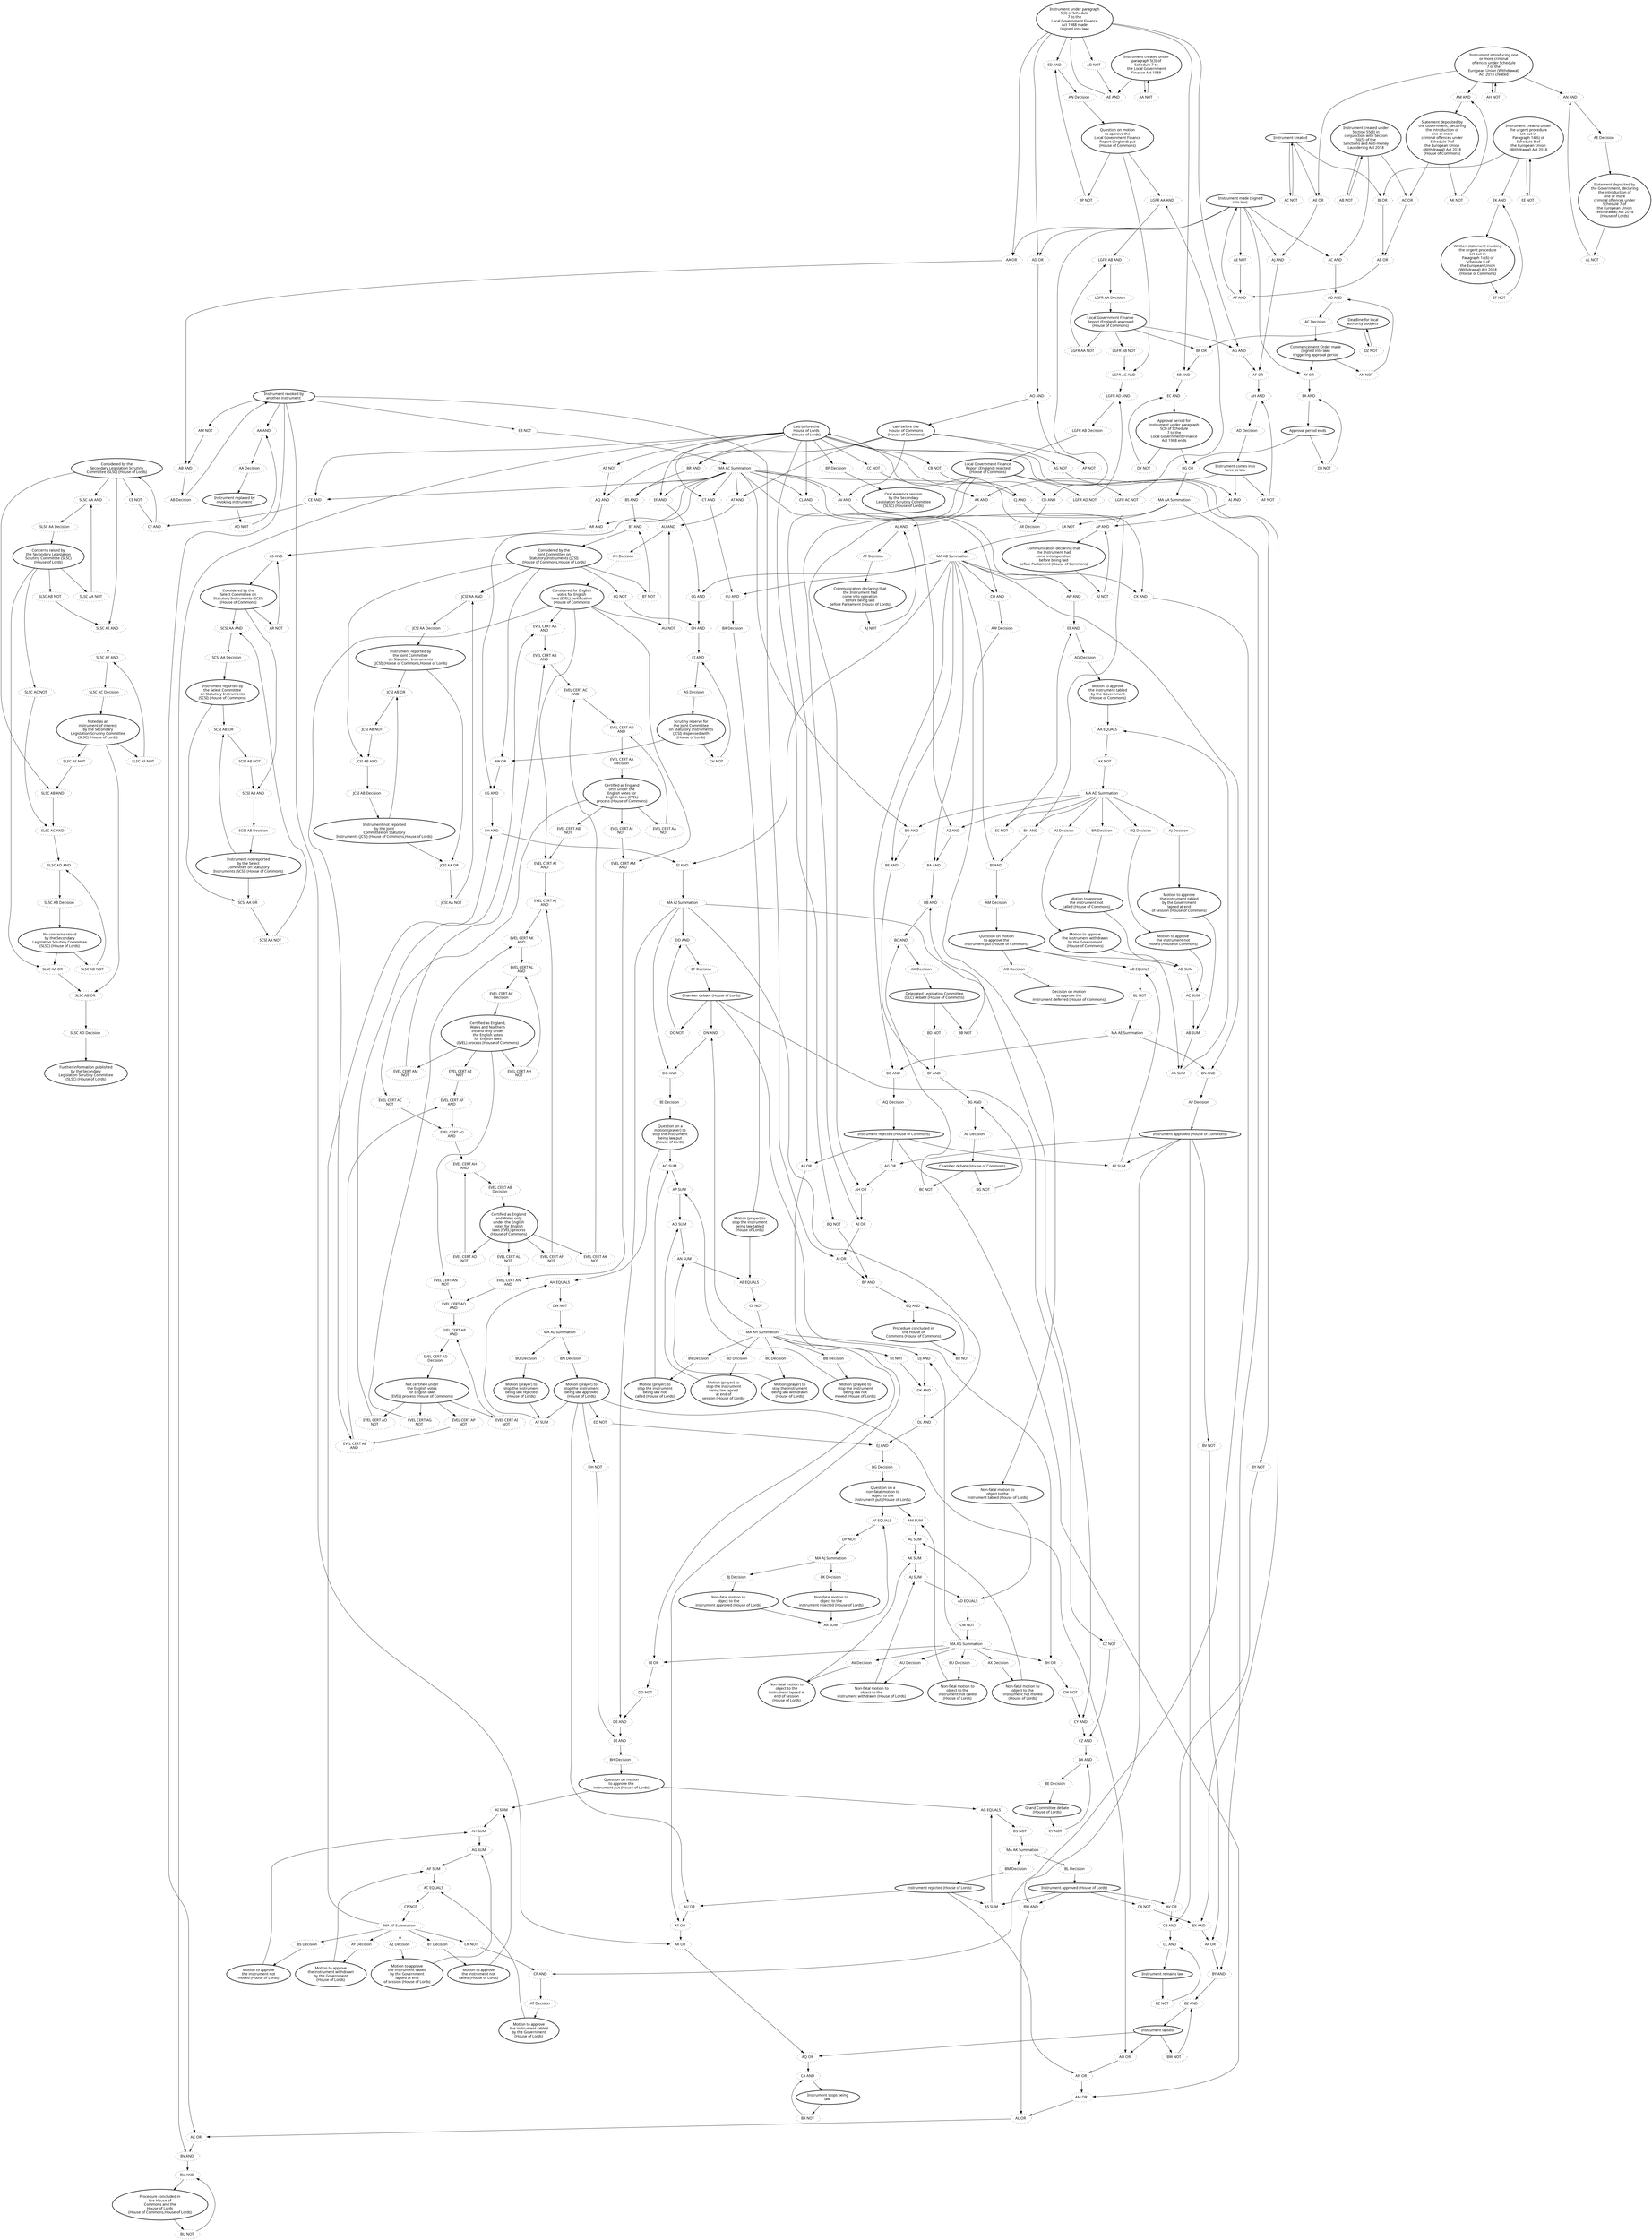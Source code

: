 digraph{graph[fontname="calibri"];node[fontname="calibri"];edge[fontname="calibri"];edge [style=solid, color=black];"19"->"592"[label=""];edge[style=solid, color=black];edge [style=solid, color=black];"592"->"606"[label=""];edge[style=solid, color=black];edge [style=solid, color=black];"606"->"84"[label=""];edge[style=solid, color=black];edge [style=solid, color=black];"84"->"600"[label=""];edge[style=solid, color=black];edge [style=solid, color=black];"84"->"601"[label=""];edge[style=solid, color=black];edge [style=solid, color=black];"601"->"596"[label=""];edge[style=solid, color=black];edge [style=solid, color=black];"19"->"593"[label=""];edge[style=solid, color=black];edge [style=solid, color=black];"593"->"594"[label=""];edge[style=solid, color=black];edge [style=solid, color=black];"594"->"595"[label=""];edge[style=solid, color=black];edge [style=solid, color=black];"595"->"607"[label=""];edge[style=solid, color=black];edge [style=solid, color=black];"607"->"72"[label=""];edge[style=solid, color=black];edge [style=solid, color=black];"72"->"603"[label=""];edge[style=solid, color=black];edge [style=solid, color=black];"603"->"595"[label=""];edge[style=solid, color=black];edge [style=solid, color=black];"84"->"602"[label=""];edge[style=solid, color=black];edge [style=solid, color=black];"602"->"594"[label=""];edge[style=solid, color=black];edge [style=solid, color=black];"143"->"604"[label=""];edge[style=solid, color=black];edge [style=solid, color=black];"604"->"593"[label=""];edge[style=solid, color=black];edge [style=solid, color=black];"19"->"596"[label=""];edge[style=solid, color=black];edge [style=solid, color=black];"596"->"597"[label=""];edge[style=solid, color=black];edge [style=solid, color=black];"597"->"608"[label=""];edge[style=solid, color=black];edge [style=solid, color=black];"608"->"143"[label=""];edge[style=solid, color=black];edge [style=solid, color=black];"143"->"605"[label=""];edge[style=solid, color=black];edge [style=solid, color=black];"605"->"597"[label=""];edge[style=solid, color=black];edge [style=solid, color=black];"84"->"598"[label=""];edge[style=solid, color=black];edge [style=solid, color=black];"72"->"598"[label=""];edge[style=solid, color=black];edge [style=solid, color=black];"598"->"599"[label=""];edge[style=solid, color=black];edge [style=solid, color=black];"143"->"599"[label=""];edge[style=solid, color=black];edge [style=solid, color=black];"599"->"609"[label=""];edge[style=solid, color=black];edge [style=solid, color=black];"609"->"224"[label=""];edge[style=solid, color=black];edge [style=solid, color=black];"10"->"610"[label=""];edge[style=solid, color=black];edge [style=solid, color=black];"610"->"616"[label=""];edge[style=solid, color=black];edge [style=solid, color=black];"616"->"69"[label=""];edge[style=solid, color=black];edge [style=solid, color=black];"69"->"613"[label=""];edge[style=solid, color=black];edge [style=solid, color=black];"69"->"612"[label=""];edge[style=solid, color=black];edge [style=solid, color=black];"70"->"612"[label=""];edge[style=solid, color=black];edge [style=solid, color=black];"612"->"614"[label=""];edge[style=solid, color=black];edge [style=solid, color=black];"614"->"610"[label=""];edge[style=solid, color=black];edge [style=solid, color=black];"10"->"611"[label=""];edge[style=solid, color=black];edge [style=solid, color=black];"611"->"617"[label=""];edge[style=solid, color=black];edge [style=solid, color=black];"617"->"70"[label=""];edge[style=solid, color=black];edge [style=solid, color=black];"70"->"613"[label=""];edge[style=solid, color=black];edge [style=solid, color=black];"613"->"615"[label=""];edge[style=solid, color=black];edge [style=solid, color=black];"615"->"611"[label=""];edge[style=solid, color=black];edge [style=solid, color=black];"8"->"618"[label=""];edge[style=solid, color=black];edge [style=solid, color=black];"618"->"624"[label=""];edge[style=solid, color=black];edge [style=solid, color=black];"624"->"92"[label=""];edge[style=solid, color=black];edge [style=solid, color=black];"92"->"621"[label=""];edge[style=solid, color=black];edge [style=solid, color=black];"92"->"620"[label=""];edge[style=solid, color=black];edge [style=solid, color=black];"79"->"620"[label=""];edge[style=solid, color=black];edge [style=solid, color=black];"620"->"622"[label=""];edge[style=solid, color=black];edge [style=solid, color=black];"622"->"618"[label=""];edge[style=solid, color=black];edge [style=solid, color=black];"8"->"619"[label=""];edge[style=solid, color=black];edge [style=solid, color=black];"619"->"625"[label=""];edge[style=solid, color=black];edge [style=solid, color=black];"625"->"79"[label=""];edge[style=solid, color=black];edge [style=solid, color=black];"79"->"621"[label=""];edge[style=solid, color=black];edge [style=solid, color=black];"621"->"623"[label=""];edge[style=solid, color=black];edge [style=solid, color=black];"623"->"619"[label=""];edge[style=solid, color=black];edge [style=solid, color=black];"34"->"626"[label=""];edge[style=solid, color=black];edge [style=solid, color=black];"626"->"627"[label=""];edge[style=solid, color=black];edge [style=solid, color=black];"627"->"628"[label=""];edge[style=solid, color=black];edge [style=solid, color=black];"628"->"629"[label=""];edge[style=solid, color=black];edge [style=solid, color=black];"629"->"657"[label=""];edge[style=solid, color=black];edge [style=solid, color=black];"657"->"68"[label=""];edge[style=solid, color=black];edge [style=solid, color=black];"68"->"642"[label=""];edge[style=solid, color=black];edge [style=solid, color=black];"642"->"629"[label=""];edge[style=solid, color=black];edge [style=solid, color=black];"68"->"643"[label=""];edge[style=solid, color=black];edge [style=solid, color=black];"643"->"634"[label=""];edge[style=solid, color=black];edge [style=solid, color=black];"68"->"644"[label=""];edge[style=solid, color=black];edge [style=solid, color=black];"644"->"632"[label=""];edge[style=solid, color=black];edge [style=solid, color=black];"34"->"630"[label=""];edge[style=solid, color=black];edge [style=solid, color=black];"630"->"631"[label=""];edge[style=solid, color=black];edge [style=solid, color=black];"631"->"632"[label=""];edge[style=solid, color=black];edge [style=solid, color=black];"632"->"633"[label=""];edge[style=solid, color=black];edge [style=solid, color=black];"633"->"658"[label=""];edge[style=solid, color=black];edge [style=solid, color=black];"658"->"74"[label=""];edge[style=solid, color=black];edge [style=solid, color=black];"74"->"645"[label=""];edge[style=solid, color=black];edge [style=solid, color=black];"645"->"633"[label=""];edge[style=solid, color=black];edge [style=solid, color=black];"74"->"647"[label=""];edge[style=solid, color=black];edge [style=solid, color=black];"647"->"635"[label=""];edge[style=solid, color=black];edge [style=solid, color=black];"34"->"634"[label=""];edge[style=solid, color=black];edge [style=solid, color=black];"634"->"635"[label=""];edge[style=solid, color=black];edge [style=solid, color=black];"635"->"636"[label=""];edge[style=solid, color=black];edge [style=solid, color=black];"636"->"637"[label=""];edge[style=solid, color=black];edge [style=solid, color=black];"637"->"659"[label=""];edge[style=solid, color=black];edge [style=solid, color=black];"659"->"75"[label=""];edge[style=solid, color=black];edge [style=solid, color=black];"75"->"646"[label=""];edge[style=solid, color=black];edge [style=solid, color=black];"646"->"631"[label=""];edge[style=solid, color=black];edge [style=solid, color=black];"75"->"649"[label=""];edge[style=solid, color=black];edge [style=solid, color=black];"649"->"637"[label=""];edge[style=solid, color=black];edge [style=solid, color=black];"34"->"638"[label=""];edge[style=solid, color=black];edge [style=solid, color=black];"638"->"639"[label=""];edge[style=solid, color=black];edge [style=solid, color=black];"639"->"640"[label=""];edge[style=solid, color=black];edge [style=solid, color=black];"640"->"641"[label=""];edge[style=solid, color=black];edge [style=solid, color=black];"641"->"660"[label=""];edge[style=solid, color=black];edge [style=solid, color=black];"660"->"94"[label=""];edge[style=solid, color=black];edge [style=solid, color=black];"94"->"648"[label=""];edge[style=solid, color=black];edge [style=solid, color=black];"648"->"636"[label=""];edge[style=solid, color=black];edge [style=solid, color=black];"94"->"650"[label=""];edge[style=solid, color=black];edge [style=solid, color=black];"68"->"651"[label=""];edge[style=solid, color=black];edge [style=solid, color=black];"651"->"638"[label=""];edge[style=solid, color=black];edge [style=solid, color=black];"74"->"652"[label=""];edge[style=solid, color=black];edge [style=solid, color=black];"652"->"628"[label=""];edge[style=solid, color=black];edge [style=solid, color=black];"74"->"653"[label=""];edge[style=solid, color=black];edge [style=solid, color=black];"653"->"639"[label=""];edge[style=solid, color=black];edge [style=solid, color=black];"75"->"654"[label=""];edge[style=solid, color=black];edge [style=solid, color=black];"654"->"627"[label=""];edge[style=solid, color=black];edge [style=solid, color=black];"75"->"655"[label=""];edge[style=solid, color=black];edge [style=solid, color=black];"655"->"640"[label=""];edge[style=solid, color=black];edge [style=solid, color=black];"94"->"656"[label=""];edge[style=solid, color=black];edge [style=solid, color=black];"656"->"626"[label=""];edge[style=solid, color=black];edge [style=solid, color=black];"94"->"661"[label=""];edge[style=solid, color=black];edge [style=solid, color=black];"661"->"630"[label=""];edge[style=solid, color=black];edge [style=solid, color=black];"650"->"641"[label=""];edge[style=solid, color=black];edge [style=solid, color=black];"251"->"662"[label=""];edge[style=solid, color=black];edge [style=solid, color=black];"662"->"663"[label=""];edge[style=solid, color=black];edge [style=solid, color=black];"663"->"670"[label=""];edge[style=solid, color=black];edge [style=solid, color=black];"670"->"244"[label=""];edge[style=solid, color=black];edge [style=solid, color=black];"244"->"666"[label=""];edge[style=solid, color=black];edge [style=solid, color=black];"666"->"663"[label=""];edge[style=solid, color=black];edge [style=solid, color=black];"244"->"667"[label=""];edge[style=solid, color=black];edge [style=solid, color=black];"667"->"664"[label=""];edge[style=solid, color=black];edge [style=solid, color=black];"251"->"664"[label=""];edge[style=solid, color=black];edge [style=solid, color=black];"664"->"665"[label=""];edge[style=solid, color=black];edge [style=solid, color=black];"665"->"671"[label=""];edge[style=solid, color=black];edge [style=solid, color=black];"671"->"252"[label=""];edge[style=solid, color=black];edge [style=solid, color=black];"669"->"665"[label=""];edge[style=solid, color=black];edge [style=solid, color=black];"252"->"668"[label=""];edge[style=solid, color=black];edge [style=solid, color=black];"668"->"662"[label=""];edge[style=solid, color=black];edge [style=solid, color=black];"252"->"669"[label=""];edge[style=solid, color=black];edge [style=solid, color=black];"239"->"542"[label=""];edge[style=solid, color=black];edge [style=solid, color=black];"542"->"239"[label=""];edge[style=solid, color=black];edge [style=solid, color=black];"239"->"288"[label=""];edge[style=solid, color=black];edge [style=solid, color=black];"288"->"240"[label=""];edge[style=solid, color=black];edge [style=solid, color=black];"240"->"284"[label=""];edge[style=solid, color=black];edge [style=solid, color=black];"284"->"288"[label=""];edge[style=solid, color=black];edge [style=solid, color=black];"240"->"586"[label=""];edge[style=solid, color=black];edge [style=solid, color=black];"240"->"291"[label=""];edge[style=solid, color=black];edge [style=solid, color=black];"240"->"300"[label=""];edge[style=solid, color=black];edge [style=solid, color=black];"240"->"583"[label=""];edge[style=solid, color=black];edge [style=solid, color=black];"240"->"285"[label=""];edge[style=solid, color=black];edge [style=solid, color=black];"236"->"539"[label=""];edge[style=solid, color=black];edge [style=solid, color=black];"539"->"236"[label=""];edge[style=solid, color=black];edge [style=solid, color=black];"236"->"290"[label=""];edge[style=solid, color=black];edge [style=solid, color=black];"236"->"283"[label=""];edge[style=solid, color=black];edge [style=solid, color=black];"14"->"282"[label=""];edge[style=solid, color=black];edge [style=solid, color=black];"282"->"14"[label=""];edge[style=solid, color=black];edge [style=solid, color=black];"14"->"295"[label=""];edge[style=solid, color=black];edge [style=solid, color=black];"14"->"1284"[label=""];edge[style=solid, color=black];edge [style=solid, color=black];"286"->"296"[label=""];edge[style=solid, color=black];edge [style=solid, color=black];"296"->"15"[label=""];edge[style=solid, color=black];edge [style=solid, color=black];"15"->"291"[label=""];edge[style=solid, color=black];edge [style=solid, color=black];"15"->"369"[label=""];edge[style=solid, color=black];edge [style=solid, color=black];"15"->"310"[label=""];edge[style=solid, color=black];edge [style=solid, color=black];"15"->"428"[label=""];edge[style=solid, color=black];edge [style=solid, color=black];"15"->"285"[label=""];edge[style=solid, color=black];edge [style=solid, color=black];"15"->"283"[label=""];edge[style=solid, color=black];edge [style=solid, color=black];"15"->"289"[label=""];edge[style=solid, color=black];edge [style=solid, color=black];"289"->"296"[label=""];edge[style=solid, color=black];edge [style=solid, color=black];"233"->"301"[label=""];edge[style=solid, color=black];edge [style=solid, color=black];"301"->"233"[label=""];edge[style=solid, color=black];edge [style=solid, color=black];"233"->"295"[label=""];edge[style=solid, color=black];edge [style=solid, color=black];"233"->"323"[label=""];edge[style=solid, color=black];edge [style=solid, color=black];"233"->"326"[label=""];edge[style=solid, color=black];edge [style=solid, color=black];"323"->"234"[label=""];edge[style=solid, color=black];edge [style=solid, color=black];"234"->"311"[label=""];edge[style=solid, color=black];edge [style=solid, color=black];"311"->"323"[label=""];edge[style=solid, color=black];edge [style=solid, color=black];"326"->"309"[label=""];edge[style=solid, color=black];edge [style=solid, color=black];"309"->"235"[label=""];edge[style=solid, color=black];edge [style=solid, color=black];"235"->"316"[label=""];edge[style=solid, color=black];edge [style=solid, color=black];"316"->"326"[label=""];edge[style=solid, color=black];edge [style=solid, color=black];"234"->"290"[label=""];edge[style=solid, color=black];edge [style=solid, color=black];"290"->"286"[label=""];edge[style=solid, color=black];edge [style=solid, color=black];"244"->"300"[label=""];edge[style=solid, color=black];edge [style=solid, color=black];"300"->"302"[label=""];edge[style=solid, color=black];edge [style=solid, color=black];"302"->"305"[label=""];edge[style=solid, color=black];edge [style=solid, color=black];"295"->"310"[label=""];edge[style=solid, color=black];edge [style=solid, color=black];"310"->"302"[label=""];edge[style=solid, color=black];edge [style=solid, color=black];"292"->"305"[label=""];edge[style=solid, color=black];edge [style=solid, color=black];"305"->"298"[label=""];edge[style=solid, color=black];edge [style=solid, color=black];"298"->"9"[label=""];edge[style=solid, color=black];edge [style=solid, color=black];"9"->"292"[label=""];edge[style=solid, color=black];edge [style=solid, color=black];"9"->"307"[label=""];edge[style=solid, color=black];edge [style=solid, color=black];"9"->"314"[label=""];edge[style=solid, color=black];edge [style=solid, color=black];"314"->"315"[label=""];edge[style=solid, color=black];edge [style=solid, color=black];"315"->"320"[label=""];edge[style=solid, color=black];edge [style=solid, color=black];"320"->"201"[label=""];edge[style=solid, color=black];edge [style=solid, color=black];"201"->"308"[label=""];edge[style=solid, color=black];edge [style=solid, color=black];"308"->"315"[label=""];edge[style=solid, color=black];edge [style=solid, color=black];"283"->"287"[label=""];edge[style=solid, color=black];edge [style=solid, color=black];"287"->"294"[label=""];edge[style=solid, color=black];edge [style=solid, color=black];"294"->"238"[label=""];edge[style=solid, color=black];edge [style=solid, color=black];"238"->"325"[label=""];edge[style=solid, color=black];edge [style=solid, color=black];"325"->"287"[label=""];edge[style=solid, color=black];edge [style=solid, color=black];"238"->"428"[label=""];edge[style=solid, color=black];edge [style=solid, color=black];"285"->"540"[label=""];edge[style=solid, color=black];edge [style=solid, color=black];"319"->"540"[label=""];edge[style=solid, color=black];edge [style=solid, color=black];"540"->"293"[label=""];edge[style=solid, color=black];edge [style=solid, color=black];"293"->"230"[label=""];edge[style=solid, color=black];edge [style=solid, color=black];"230"->"319"[label=""];edge[style=solid, color=black];edge [style=solid, color=black];"230"->"538"[label=""];edge[style=solid, color=black];edge [style=solid, color=black];"538"->"281"[label=""];edge[style=solid, color=black];edge [style=solid, color=black];"281"->"231"[label=""];edge[style=solid, color=black];edge [style=solid, color=black];"231"->"328"[label=""];edge[style=solid, color=black];edge [style=solid, color=black];"328"->"538"[label=""];edge[style=solid, color=black];edge [style=solid, color=black];"1152"->"334"[label=""];edge[style=solid, color=black];edge [style=solid, color=black];"1152"->"332"[label=""];edge[style=solid, color=black];edge [style=solid, color=black];"1152"->"330"[label=""];edge[style=solid, color=black];edge [style=solid, color=black];"1152"->"338"[label=""];edge[style=solid, color=black];edge [style=solid, color=black];"230"->"313"[label=""];edge[style=solid, color=black];edge [style=solid, color=black];"230"->"421"[label=""];edge[style=solid, color=black];edge [style=solid, color=black];"1152"->"343"[label=""];edge[style=solid, color=black];edge [style=solid, color=black];"1152"->"347"[label=""];edge[style=solid, color=black];edge [style=solid, color=black];"230"->"317"[label=""];edge[style=solid, color=black];edge [style=solid, color=black];"1152"->"358"[label=""];edge[style=solid, color=black];edge [style=solid, color=black];"1152"->"375"[label=""];edge[style=solid, color=black];edge [style=solid, color=black];"1152"->"370"[label=""];edge[style=solid, color=black];edge [style=solid, color=black];"1152"->"385"[label=""];edge[style=solid, color=black];edge [style=solid, color=black];"307"->"299"[label=""];edge[style=solid, color=black];edge [style=solid, color=black];"299"->"200"[label=""];edge[style=solid, color=black];edge [style=solid, color=black];"200"->"306"[label=""];edge[style=solid, color=black];edge [style=solid, color=black];"306"->"299"[label=""];edge[style=solid, color=black];edge [style=solid, color=black];"4"->"297"[label=""];edge[style=solid, color=black];edge [style=solid, color=black];"297"->"307"[label=""];edge[style=solid, color=black];edge [style=solid, color=black];"291"->"327"[label=""];edge[style=solid, color=black];edge [style=solid, color=black];"405"->"327"[label=""];edge[style=solid, color=black];edge [style=solid, color=black];"327"->"4"[label=""];edge[style=solid, color=black];edge [style=solid, color=black];"4"->"405"[label=""];edge[style=solid, color=black];edge [style=solid, color=black];"4"->"329"[label=""];edge[style=solid, color=black];edge [style=solid, color=black];"4"->"332"[label=""];edge[style=solid, color=black];edge [style=solid, color=black];"4"->"334"[label=""];edge[style=solid, color=black];edge [style=solid, color=black];"4"->"357"[label=""];edge[style=solid, color=black];edge [style=solid, color=black];"12"->"408"[label=""];edge[style=solid, color=black];edge [style=solid, color=black];"408"->"329"[label=""];edge[style=solid, color=black];edge [style=solid, color=black];"329"->"330"[label=""];edge[style=solid, color=black];edge [style=solid, color=black];"330"->"331"[label=""];edge[style=solid, color=black];edge [style=solid, color=black];"331"->"10"[label=""];edge[style=solid, color=black];edge [style=solid, color=black];"10"->"407"[label=""];edge[style=solid, color=black];edge [style=solid, color=black];"407"->"331"[label=""];edge[style=solid, color=black];edge [style=solid, color=black];"332"->"333"[label=""];edge[style=solid, color=black];edge [style=solid, color=black];"333"->"324"[label=""];edge[style=solid, color=black];edge [style=solid, color=black];"34"->"410"[label=""];edge[style=solid, color=black];edge [style=solid, color=black];"410"->"333"[label=""];edge[style=solid, color=black];edge [style=dotted, color=black];"324"->"34"[label=""];edge[style=solid, color=black];edge [style=solid, color=black];"1151"->"335"[label=""];edge[style=solid, color=black];edge [style=solid, color=black];"334"->"335"[label=""];edge[style=solid, color=black];edge [style=solid, color=black];"335"->"589"[label=""];edge[style=solid, color=black];edge [style=solid, color=black];"321"->"33"[label=""];edge[style=solid, color=black];edge [style=solid, color=black];"489"->"29"[label=""];edge[style=solid, color=black];edge [style=solid, color=black];"490"->"213"[label=""];edge[style=solid, color=black];edge [style=solid, color=black];"1151"->"344"[label=""];edge[style=solid, color=black];edge [style=solid, color=black];"1151"->"339"[label=""];edge[style=solid, color=black];edge [style=solid, color=black];"338"->"339"[label=""];edge[style=solid, color=black];edge [style=solid, color=black];"339"->"340"[label=""];edge[style=solid, color=black];edge [style=solid, color=black];"340"->"341"[label=""];edge[style=solid, color=black];edge [style=solid, color=black];"341"->"491"[label=""];edge[style=solid, color=black];edge [style=solid, color=black];"491"->"38"[label=""];edge[style=solid, color=black];edge [style=solid, color=black];"38"->"429"[label=""];edge[style=solid, color=black];edge [style=solid, color=black];"429"->"340"[label=""];edge[style=solid, color=black];edge [style=solid, color=black];"38"->"431"[label=""];edge[style=solid, color=black];edge [style=solid, color=black];"431"->"345"[label=""];edge[style=solid, color=black];edge [style=solid, color=black];"343"->"344"[label=""];edge[style=solid, color=black];edge [style=solid, color=black];"344"->"345"[label=""];edge[style=solid, color=black];edge [style=solid, color=black];"345"->"346"[label=""];edge[style=solid, color=black];edge [style=solid, color=black];"346"->"492"[label=""];edge[style=solid, color=black];edge [style=solid, color=black];"492"->"23"[label=""];edge[style=solid, color=black];edge [style=solid, color=black];"23"->"430"[label=""];edge[style=solid, color=black];edge [style=solid, color=black];"430"->"341"[label=""];edge[style=solid, color=black];edge [style=solid, color=black];"23"->"434"[label=""];edge[style=solid, color=black];edge [style=solid, color=black];"434"->"346"[label=""];edge[style=solid, color=black];edge [style=solid, color=black];"586"->"494"[label=""];edge[style=solid, color=black];edge [style=solid, color=black];"494"->"251"[label=""];edge[style=solid, color=black];edge [style=solid, color=black];"251"->"443"[label=""];edge[style=solid, color=black];edge [style=solid, color=black];"443"->"586"[label=""];edge[style=solid, color=black];edge [style=solid, color=black];"244"->"681"[label=""];edge[style=solid, color=black];edge [style=solid, color=black];"252"->"312"[label=""];edge[style=solid, color=black];edge [style=solid, color=black];"252"->"422"[label=""];edge[style=solid, color=black];edge [style=solid, color=black];"1151"->"348"[label=""];edge[style=solid, color=black];edge [style=solid, color=black];"347"->"348"[label=""];edge[style=solid, color=black];edge [style=solid, color=black];"348"->"493"[label=""];edge[style=solid, color=black];edge [style=solid, color=black];"493"->"26"[label=""];edge[style=solid, color=black];edge [style=solid, color=black];"26"->"495"[label=""];edge[style=solid, color=black];edge [style=solid, color=black];"495"->"100"[label=""];edge[style=solid, color=black];edge [style=solid, color=black];"496"->"40"[label=""];edge[style=solid, color=black];edge [style=solid, color=black];"354"->"497"[label=""];edge[style=solid, color=black];edge [style=solid, color=black];"497"->"96"[label=""];edge[style=solid, color=black];edge [style=solid, color=black];"40"->"362"[label=""];edge[style=solid, color=black];edge [style=solid, color=black];"40"->"449"[label=""];edge[style=solid, color=black];edge [style=solid, color=black];"40"->"367"[label=""];edge[style=solid, color=black];edge [style=solid, color=black];"96"->"322"[label=""];edge[style=solid, color=black];edge [style=solid, color=black];"96"->"422"[label=""];edge[style=solid, color=black];edge [style=solid, color=black];"1150"->"304"[label=""];edge[style=solid, color=black];edge [style=solid, color=black];"12"->"444"[label=""];edge[style=solid, color=black];edge [style=solid, color=black];"40"->"303"[label=""];edge[style=solid, color=black];edge [style=solid, color=black];"96"->"303"[label=""];edge[style=solid, color=black];edge [style=solid, color=black];"303"->"304"[label=""];edge[style=solid, color=black];edge [style=solid, color=black];"304"->"312"[label=""];edge[style=solid, color=black];edge [style=solid, color=black];"312"->"313"[label=""];edge[style=solid, color=black];edge [style=solid, color=black];"313"->"355"[label=""];edge[style=solid, color=black];edge [style=solid, color=black];"444"->"355"[label=""];edge[style=solid, color=black];edge [style=solid, color=black];"355"->"356"[label=""];edge[style=solid, color=black];edge [style=solid, color=black];"356"->"110"[label=""];edge[style=solid, color=black];edge [style=solid, color=black];"110"->"445"[label=""];edge[style=solid, color=black];edge [style=solid, color=black];"445"->"356"[label=""];edge[style=solid, color=black];edge [style=solid, color=black];"12"->"357"[label=""];edge[style=solid, color=black];edge [style=solid, color=black];"357"->"358"[label=""];edge[style=solid, color=black];edge [style=solid, color=black];"358"->"359"[label=""];edge[style=solid, color=black];edge [style=solid, color=black];"359"->"8"[label=""];edge[style=solid, color=black];edge [style=solid, color=black];"8"->"447"[label=""];edge[style=solid, color=black];edge [style=solid, color=black];"447"->"359"[label=""];edge[style=solid, color=black];edge [style=solid, color=black];"232"->"418"[label=""];edge[style=solid, color=black];edge [style=solid, color=black];"13"->"418"[label=""];edge[style=solid, color=black];edge [style=solid, color=black];"418"->"417"[label=""];edge[style=solid, color=black];edge [style=solid, color=black];"78"->"417"[label=""];edge[style=solid, color=black];edge [style=solid, color=black];"417"->"322"[label=""];edge[style=solid, color=black];edge [style=solid, color=black];"322"->"318"[label=""];edge[style=solid, color=black];edge [style=solid, color=black];"39"->"362"[label=""];edge[style=solid, color=black];edge [style=solid, color=black];"362"->"318"[label=""];edge[style=solid, color=black];edge [style=solid, color=black];"318"->"317"[label=""];edge[style=solid, color=black];edge [style=solid, color=black];"317"->"361"[label=""];edge[style=solid, color=black];edge [style=solid, color=black];"361"->"360"[label=""];edge[style=solid, color=black];edge [style=solid, color=black];"12"->"361"[label=""];edge[style=solid, color=black];edge [style=solid, color=black];"360"->"111"[label=""];edge[style=solid, color=black];edge [style=solid, color=black];"111"->"448"[label=""];edge[style=solid, color=black];edge [style=solid, color=black];"448"->"360"[label=""];edge[style=solid, color=black];edge [style=solid, color=black];"12"->"363"[label=""];edge[style=solid, color=black];edge [style=solid, color=black];"39"->"454"[label=""];edge[style=solid, color=black];edge [style=solid, color=black];"454"->"363"[label=""];edge[style=solid, color=black];edge [style=solid, color=black];"363"->"419"[label=""];edge[style=solid, color=black];edge [style=solid, color=black];"449"->"419"[label=""];edge[style=solid, color=black];edge [style=solid, color=black];"419"->"364"[label=""];edge[style=solid, color=black];edge [style=solid, color=black];"1150"->"364"[label=""];edge[style=solid, color=black];edge [style=solid, color=black];"364"->"365"[label=""];edge[style=solid, color=black];edge [style=solid, color=black];"365"->"232"[label=""];edge[style=solid, color=black];edge [style=solid, color=black];"232"->"450"[label=""];edge[style=solid, color=black];edge [style=solid, color=black];"450"->"365"[label=""];edge[style=solid, color=black];edge [style=solid, color=black];"232"->"420"[label=""];edge[style=solid, color=black];edge [style=solid, color=black];"78"->"424"[label=""];edge[style=solid, color=black];edge [style=solid, color=black];"13"->"424"[label=""];edge[style=solid, color=black];edge [style=solid, color=black];"422"->"423"[label=""];edge[style=solid, color=black];edge [style=solid, color=black];"424"->"423"[label=""];edge[style=solid, color=black];edge [style=solid, color=black];"423"->"421"[label=""];edge[style=solid, color=black];edge [style=solid, color=black];"421"->"420"[label=""];edge[style=solid, color=black];edge [style=solid, color=black];"420"->"366"[label=""];edge[style=solid, color=black];edge [style=solid, color=black];"366"->"44"[label=""];edge[style=solid, color=black];edge [style=solid, color=black];"44"->"451"[label=""];edge[style=solid, color=black];edge [style=solid, color=black];"451"->"366"[label=""];edge[style=solid, color=black];edge [style=solid, color=black];"12"->"452"[label=""];edge[style=solid, color=black];edge [style=solid, color=black];"39"->"425"[label=""];edge[style=solid, color=black];edge [style=solid, color=black];"452"->"425"[label=""];edge[style=solid, color=black];edge [style=solid, color=black];"425"->"367"[label=""];edge[style=solid, color=black];edge [style=solid, color=black];"367"->"368"[label=""];edge[style=solid, color=black];edge [style=solid, color=black];"368"->"86"[label=""];edge[style=solid, color=black];edge [style=solid, color=black];"86"->"453"[label=""];edge[style=solid, color=black];edge [style=solid, color=black];"453"->"368"[label=""];edge[style=solid, color=black];edge [style=solid, color=black];"12"->"456"[label=""];edge[style=solid, color=black];edge [style=solid, color=black];"456"->"314"[label=""];edge[style=solid, color=black];edge [style=solid, color=black];"12"->"455"[label=""];edge[style=solid, color=black];edge [style=solid, color=black];"455"->"369"[label=""];edge[style=solid, color=black];edge [style=solid, color=black];"369"->"498"[label=""];edge[style=solid, color=black];edge [style=solid, color=black];"498"->"12"[label=""];edge[style=solid, color=black];edge [style=solid, color=black];"12"->"370"[label=""];edge[style=solid, color=black];edge [style=solid, color=black];"370"->"371"[label=""];edge[style=solid, color=black];edge [style=solid, color=black];"371"->"19"[label=""];edge[style=solid, color=black];edge [style=solid, color=black];"19"->"458"[label=""];edge[style=solid, color=black];edge [style=solid, color=black];"458"->"371"[label=""];edge[style=solid, color=black];edge [style=solid, color=black];"460"->"373"[label=""];edge[style=solid, color=black];edge [style=solid, color=black];"372"->"373"[label=""];edge[style=solid, color=black];edge [style=solid, color=black];"373"->"374"[label=""];edge[style=solid, color=black];edge [style=solid, color=black];"374"->"499"[label=""];edge[style=solid, color=black];edge [style=solid, color=black];"499"->"105"[label=""];edge[style=solid, color=black];edge [style=solid, color=black];"105"->"461"[label=""];edge[style=solid, color=black];edge [style=solid, color=black];"461"->"374"[label=""];edge[style=solid, color=black];edge [style=solid, color=black];"105"->"426"[label=""];edge[style=solid, color=black];edge [style=solid, color=black];"375"->"376"[label=""];edge[style=solid, color=black];edge [style=solid, color=black];"1151"->"376"[label=""];edge[style=solid, color=black];edge [style=solid, color=black];"376"->"381"[label=""];edge[style=solid, color=black];edge [style=solid, color=black];"500"->"50"[label=""];edge[style=solid, color=black];edge [style=solid, color=black];"243"->"587"[label=""];edge[style=solid, color=black];edge [style=solid, color=black];"587"->"243"[label=""];edge[style=solid, color=black];edge [style=solid, color=black];"243"->"681"[label=""];edge[style=solid, color=black];edge [style=solid, color=black];"681"->"583"[label=""];edge[style=solid, color=black];edge [style=solid, color=black];"583"->"584"[label=""];edge[style=solid, color=black];edge [style=solid, color=black];"584"->"242"[label=""];edge[style=solid, color=black];edge [style=solid, color=black];"242"->"565"[label=""];edge[style=solid, color=black];edge [style=solid, color=black];"565"->"584"[label=""];edge[style=solid, color=black];edge [style=solid, color=black];"428"->"582"[label=""];edge[style=solid, color=black];edge [style=solid, color=black];"582"->"53"[label=""];edge[style=solid, color=black];edge [style=solid, color=black];"53"->"564"[label=""];edge[style=solid, color=black];edge [style=solid, color=black];"564"->"582"[label=""];edge[style=solid, color=black];edge [style=solid, color=black];"1151"->"386"[label=""];edge[style=solid, color=black];edge [style=solid, color=black];"505"->"28"[label=""];edge[style=solid, color=black];edge [style=solid, color=black];"506"->"214"[label=""];edge[style=solid, color=black];edge [style=solid, color=black];"380"->"503"[label=""];edge[style=solid, color=black];edge [style=solid, color=black];"503"->"32"[label=""];edge[style=solid, color=black];edge [style=solid, color=black];"504"->"188"[label=""];edge[style=solid, color=black];edge [style=solid, color=black];"385"->"386"[label=""];edge[style=solid, color=black];edge [style=solid, color=black];"386"->"507"[label=""];edge[style=solid, color=black];edge [style=solid, color=black];"507"->"47"[label=""];edge[style=solid, color=black];edge [style=solid, color=black];"508"->"187"[label=""];edge[style=solid, color=black];edge [style=solid, color=black];"395"->"512"[label=""];edge[style=solid, color=black];edge [style=solid, color=black];"512"->"2"[label=""];edge[style=solid, color=black];edge [style=solid, color=black];"2"->"479"[label=""];edge[style=solid, color=black];edge [style=solid, color=black];"2"->"401"[label=""];edge[style=solid, color=black];edge [style=solid, color=black];"2"->"569"[label=""];edge[style=solid, color=black];edge [style=solid, color=black];"2"->"482"[label=""];edge[style=solid, color=black];edge [style=solid, color=black];"482"->"395"[label=""];edge[style=solid, color=black];edge [style=solid, color=black];"476"->"390"[label=""];edge[style=solid, color=black];edge [style=solid, color=black];"390"->"391"[label=""];edge[style=solid, color=black];edge [style=solid, color=black];"479"->"391"[label=""];edge[style=solid, color=black];edge [style=solid, color=black];"391"->"392"[label=""];edge[style=solid, color=black];edge [style=solid, color=black];"392"->"511"[label=""];edge[style=solid, color=black];edge [style=solid, color=black];"511"->"21"[label=""];edge[style=solid, color=black];edge [style=solid, color=black];"21"->"478"[label=""];edge[style=solid, color=black];edge [style=solid, color=black];"478"->"392"[label=""];edge[style=solid, color=black];edge [style=solid, color=black];"501"->"36"[label=""];edge[style=solid, color=black];edge [style=solid, color=black];"502"->"215"[label=""];edge[style=solid, color=black];edge [style=solid, color=black];"509"->"82"[label=""];edge[style=solid, color=black];edge [style=solid, color=black];"510"->"212"[label=""];edge[style=solid, color=black];edge [style=solid, color=black];"401"->"402"[label=""];edge[style=solid, color=black];edge [style=solid, color=black];"487"->"402"[label=""];edge[style=solid, color=black];edge [style=solid, color=black];"402"->"543"[label=""];edge[style=solid, color=black];edge [style=solid, color=black];"543"->"677"[label=""];edge[style=solid, color=black];edge [style=solid, color=black];"513"->"43"[label=""];edge[style=solid, color=black];edge [style=solid, color=black];"541"->"396"[label=""];edge[style=solid, color=black];edge [style=solid, color=black];"396"->"400"[label=""];edge[style=solid, color=black];edge [style=solid, color=black];"13"->"486"[label=""];edge[style=solid, color=black];edge [style=solid, color=black];"486"->"400"[label=""];edge[style=solid, color=black];edge [style=solid, color=black];"400"->"514"[label=""];edge[style=solid, color=black];edge [style=solid, color=black];"514"->"42"[label=""];edge[style=solid, color=black];edge [style=solid, color=black];"569"->"570"[label=""];edge[style=solid, color=black];edge [style=solid, color=black];"570"->"515"[label=""];edge[style=solid, color=black];edge [style=solid, color=black];"515"->"52"[label=""];edge[style=solid, color=black];edge [style=solid, color=black];"516"->"60"[label=""];edge[style=solid, color=black];edge [style=solid, color=black];"517"->"61"[label=""];edge[style=solid, color=black];edge [style=solid, color=black];"518"->"39"[label=""];edge[style=solid, color=black];edge [style=solid, color=black];"519"->"78"[label=""];edge[style=solid, color=black];edge [style=solid, color=black];"520"->"13"[label=""];edge[style=solid, color=black];edge [style=solid, color=black];"521"->"16"[label=""];edge[style=solid, color=black];edge [style=solid, color=black];"600"->"592"[label=""];edge[style=solid, color=black];edge [style=solid, color=black];"12"->"522"[label=""];edge[style=solid, color=black];edge [style=solid, color=black];"522"->"979"[label=""];edge[style=solid, color=black];edge [style=solid, color=black];"53"->"1149"[label=""];edge[style=solid, color=black];edge [style=solid, color=black];"242"->"1149"[label=""];edge[style=solid, color=black];edge [style=solid, color=black];"1149"->"1150"[label=""];edge[style=solid, color=black];edge [style=solid, color=black];"1150"->"591"[label=""];edge[style=solid, color=black];edge [style=solid, color=black];"591"->"1151"[label=""];edge[style=solid, color=black];edge [style=solid, color=black];"230"->"673"[label=""];edge[style=solid, color=black];edge [style=solid, color=black];"673"->"1152"[label=""];edge[style=solid, color=black];edge [style=solid, color=black];"589"->"321"[label=""];edge[style=solid, color=black];edge [style=solid, color=black];"1153"->"1087"[label=""];edge[style=solid, color=black];edge [style=solid, color=black];"1087"->"589"[label=""];edge[style=solid, color=black];edge [style=solid, color=black];"413"->"1153"[label=""];edge[style=solid, color=black];edge [style=solid, color=black];"33"->"1044"[label=""];edge[style=solid, color=black];edge [style=solid, color=black];"1013"->"1044"[label=""];edge[style=solid, color=black];edge [style=solid, color=black];"1014"->"1013"[label=""];edge[style=solid, color=black];edge [style=solid, color=black];"1015"->"1014"[label=""];edge[style=solid, color=black];edge [style=solid, color=black];"1016"->"1015"[label=""];edge[style=solid, color=black];edge [style=solid, color=black];"1044"->"413"[label=""];edge[style=solid, color=black];edge [style=solid, color=black];"29"->"1013"[label=""];edge[style=solid, color=black];edge [style=solid, color=black];"213"->"1014"[label=""];edge[style=solid, color=black];edge [style=solid, color=black];"1153"->"489"[label=""];edge[style=solid, color=black];edge [style=solid, color=black];"1153"->"490"[label=""];edge[style=solid, color=black];edge [style=solid, color=black];"1135"->"1015"[label=""];edge[style=solid, color=black];edge [style=solid, color=black];"1136"->"1016"[label=""];edge[style=solid, color=black];edge [style=solid, color=black];"523"->"1135"[label=""];edge[style=solid, color=black];edge [style=solid, color=black];"524"->"1136"[label=""];edge[style=solid, color=black];edge [style=solid, color=black];"1153"->"523"[label=""];edge[style=solid, color=black];edge [style=solid, color=black];"1153"->"524"[label=""];edge[style=solid, color=black];edge [style=solid, color=black];"1153"->"338"[label=""];edge[style=solid, color=black];edge [style=solid, color=black];"1153"->"343"[label=""];edge[style=solid, color=black];edge [style=solid, color=black];"1153"->"347"[label=""];edge[style=solid, color=black];edge [style=solid, color=black];"26"->"1016"[label=""];edge[style=solid, color=black];edge [style=solid, color=black];"353"->"496"[label=""];edge[style=solid, color=black];edge [style=solid, color=black];"26"->"1045"[label=""];edge[style=solid, color=black];edge [style=solid, color=black];"1017"->"1045"[label=""];edge[style=solid, color=black];edge [style=solid, color=black];"40"->"1017"[label=""];edge[style=solid, color=black];edge [style=solid, color=black];"96"->"1017"[label=""];edge[style=solid, color=black];edge [style=solid, color=black];"1045"->"439"[label=""];edge[style=solid, color=black];edge [style=solid, color=black];"439"->"1154"[label=""];edge[style=solid, color=black];edge [style=solid, color=black];"1154"->"353"[label=""];edge[style=solid, color=black];edge [style=solid, color=black];"1154"->"354"[label=""];edge[style=solid, color=black];edge [style=solid, color=black];"1151"->"353"[label=""];edge[style=solid, color=black];edge [style=solid, color=black];"1151"->"354"[label=""];edge[style=solid, color=black];edge [style=solid, color=black];"12"->"375"[label=""];edge[style=solid, color=black];edge [style=solid, color=black];"381"->"500"[label=""];edge[style=solid, color=black];edge [style=solid, color=black];"464"->"381"[label=""];edge[style=solid, color=black];edge [style=solid, color=black];"1155"->"464"[label=""];edge[style=solid, color=black];edge [style=solid, color=black];"50"->"1046"[label=""];edge[style=solid, color=black];edge [style=solid, color=black];"1018"->"1046"[label=""];edge[style=solid, color=black];edge [style=solid, color=black];"1019"->"1018"[label=""];edge[style=solid, color=black];edge [style=solid, color=black];"1020"->"1019"[label=""];edge[style=solid, color=black];edge [style=solid, color=black];"1021"->"1020"[label=""];edge[style=solid, color=black];edge [style=solid, color=black];"1046"->"469"[label=""];edge[style=solid, color=black];edge [style=solid, color=black];"469"->"1155"[label=""];edge[style=solid, color=black];edge [style=solid, color=black];"28"->"1018"[label=""];edge[style=solid, color=black];edge [style=solid, color=black];"214"->"1019"[label=""];edge[style=solid, color=black];edge [style=solid, color=black];"1155"->"505"[label=""];edge[style=solid, color=black];edge [style=solid, color=black];"1155"->"506"[label=""];edge[style=solid, color=black];edge [style=solid, color=black];"1139"->"1020"[label=""];edge[style=solid, color=black];edge [style=solid, color=black];"1140"->"1021"[label=""];edge[style=solid, color=black];edge [style=solid, color=black];"525"->"1139"[label=""];edge[style=solid, color=black];edge [style=solid, color=black];"526"->"1140"[label=""];edge[style=solid, color=black];edge [style=solid, color=black];"1155"->"525"[label=""];edge[style=solid, color=black];edge [style=solid, color=black];"1155"->"526"[label=""];edge[style=solid, color=black];edge [style=solid, color=black];"377"->"380"[label=""];edge[style=solid, color=black];edge [style=solid, color=black];"12"->"377"[label=""];edge[style=solid, color=black];edge [style=solid, color=black];"1152"->"377"[label=""];edge[style=solid, color=black];edge [style=solid, color=black];"1151"->"380"[label=""];edge[style=solid, color=black];edge [style=solid, color=black];"32"->"1047"[label=""];edge[style=solid, color=black];edge [style=solid, color=black];"1022"->"1047"[label=""];edge[style=solid, color=black];edge [style=solid, color=black];"1023"->"1022"[label=""];edge[style=solid, color=black];edge [style=solid, color=black];"1024"->"1023"[label=""];edge[style=solid, color=black];edge [style=solid, color=black];"1025"->"1024"[label=""];edge[style=solid, color=black];edge [style=solid, color=black];"1047"->"466"[label=""];edge[style=solid, color=black];edge [style=solid, color=black];"36"->"1022"[label=""];edge[style=solid, color=black];edge [style=solid, color=black];"215"->"1023"[label=""];edge[style=solid, color=black];edge [style=solid, color=black];"188"->"1024"[label=""];edge[style=solid, color=black];edge [style=solid, color=black];"1142"->"1025"[label=""];edge[style=solid, color=black];edge [style=solid, color=black];"527"->"1142"[label=""];edge[style=solid, color=black];edge [style=solid, color=black];"1156"->"501"[label=""];edge[style=solid, color=black];edge [style=solid, color=black];"1156"->"502"[label=""];edge[style=solid, color=black];edge [style=solid, color=black];"466"->"1156"[label=""];edge[style=solid, color=black];edge [style=solid, color=black];"1156"->"504"[label=""];edge[style=solid, color=black];edge [style=solid, color=black];"1156"->"527"[label=""];edge[style=solid, color=black];edge [style=solid, color=black];"12"->"385"[label=""];edge[style=solid, color=black];edge [style=solid, color=black];"47"->"1048"[label=""];edge[style=solid, color=black];edge [style=solid, color=black];"1026"->"1048"[label=""];edge[style=solid, color=black];edge [style=solid, color=black];"1027"->"1026"[label=""];edge[style=solid, color=black];edge [style=solid, color=black];"1028"->"1027"[label=""];edge[style=solid, color=black];edge [style=solid, color=black];"1029"->"1028"[label=""];edge[style=solid, color=black];edge [style=solid, color=black];"1048"->"465"[label=""];edge[style=solid, color=black];edge [style=solid, color=black];"465"->"1157"[label=""];edge[style=solid, color=black];edge [style=solid, color=black];"82"->"1026"[label=""];edge[style=solid, color=black];edge [style=solid, color=black];"212"->"1027"[label=""];edge[style=solid, color=black];edge [style=solid, color=black];"187"->"1028"[label=""];edge[style=solid, color=black];edge [style=solid, color=black];"1108"->"1029"[label=""];edge[style=solid, color=black];edge [style=solid, color=black];"528"->"1108"[label=""];edge[style=solid, color=black];edge [style=solid, color=black];"1157"->"509"[label=""];edge[style=solid, color=black];edge [style=solid, color=black];"1157"->"510"[label=""];edge[style=solid, color=black];edge [style=solid, color=black];"1157"->"508"[label=""];edge[style=solid, color=black];edge [style=solid, color=black];"1157"->"528"[label=""];edge[style=solid, color=black];edge [style=solid, color=black];"672"->"372"[label=""];edge[style=solid, color=black];edge [style=solid, color=black];"8"->"460"[label=""];edge[style=solid, color=black];edge [style=solid, color=black];"8"->"426"[label=""];edge[style=solid, color=black];edge [style=solid, color=black];"1152"->"672"[label=""];edge[style=solid, color=black];edge [style=solid, color=black];"1151"->"372"[label=""];edge[style=solid, color=black];edge [style=solid, color=black];"12"->"672"[label=""];edge[style=solid, color=black];edge [style=solid, color=black];"426"->"674"[label=""];edge[style=solid, color=black];edge [style=solid, color=black];"674"->"675"[label=""];edge[style=solid, color=black];edge [style=solid, color=black];"675"->"676"[label=""];edge[style=solid, color=black];edge [style=solid, color=black];"676"->"1158"[label=""];edge[style=solid, color=black];edge [style=solid, color=black];"1152"->"674"[label=""];edge[style=solid, color=black];edge [style=solid, color=black];"1155"->"675"[label=""];edge[style=solid, color=black];edge [style=solid, color=black];"1151"->"676"[label=""];edge[style=solid, color=black];edge [style=solid, color=black];"1158"->"390"[label=""];edge[style=solid, color=black];edge [style=solid, color=black];"1158"->"395"[label=""];edge[style=solid, color=black];edge [style=solid, color=black];"1159"->"476"[label=""];edge[style=solid, color=black];edge [style=solid, color=black];"1156"->"1159"[label=""];edge[style=solid, color=black];edge [style=solid, color=black];"1157"->"1159"[label=""];edge[style=solid, color=black];edge [style=solid, color=black];"1156"->"401"[label=""];edge[style=solid, color=black];edge [style=solid, color=black];"1157"->"487"[label=""];edge[style=solid, color=black];edge [style=solid, color=black];"1158"->"543"[label=""];edge[style=solid, color=black];edge [style=solid, color=black];"1157"->"569"[label=""];edge[style=solid, color=black];edge [style=solid, color=black];"1158"->"570"[label=""];edge[style=solid, color=black];edge [style=solid, color=black];"1158"->"396"[label=""];edge[style=solid, color=black];edge [style=solid, color=black];"1160"->"541"[label=""];edge[style=solid, color=black];edge [style=solid, color=black];"677"->"513"[label=""];edge[style=solid, color=black];edge [style=solid, color=black];"1088"->"677"[label=""];edge[style=solid, color=black];edge [style=solid, color=black];"13"->"1088"[label=""];edge[style=solid, color=black];edge [style=solid, color=black];"1156"->"1160"[label=""];edge[style=solid, color=black];edge [style=solid, color=black];"1157"->"1160"[label=""];edge[style=solid, color=black];edge [style=solid, color=black];"43"->"1025"[label=""];edge[style=solid, color=black];edge [style=solid, color=black];"42"->"1021"[label=""];edge[style=solid, color=black];edge [style=solid, color=black];"52"->"1029"[label=""];edge[style=solid, color=black];edge [style=solid, color=black];"43"->"1049"[label=""];edge[style=solid, color=black];edge [style=solid, color=black];"60"->"1030"[label=""];edge[style=solid, color=black];edge [style=solid, color=black];"61"->"1030"[label=""];edge[style=solid, color=black];edge [style=solid, color=black];"1030"->"1049"[label=""];edge[style=solid, color=black];edge [style=solid, color=black];"1049"->"556"[label=""];edge[style=solid, color=black];edge [style=solid, color=black];"556"->"1161"[label=""];edge[style=solid, color=black];edge [style=solid, color=black];"1161"->"516"[label=""];edge[style=solid, color=black];edge [style=solid, color=black];"1161"->"517"[label=""];edge[style=solid, color=black];edge [style=solid, color=black];"42"->"1050"[label=""];edge[style=solid, color=black];edge [style=solid, color=black];"39"->"1031"[label=""];edge[style=solid, color=black];edge [style=solid, color=black];"78"->"1031"[label=""];edge[style=solid, color=black];edge [style=solid, color=black];"1031"->"1050"[label=""];edge[style=solid, color=black];edge [style=solid, color=black];"1050"->"559"[label=""];edge[style=solid, color=black];edge [style=solid, color=black];"559"->"1162"[label=""];edge[style=solid, color=black];edge [style=solid, color=black];"1162"->"518"[label=""];edge[style=solid, color=black];edge [style=solid, color=black];"1162"->"519"[label=""];edge[style=solid, color=black];edge [style=solid, color=black];"52"->"1051"[label=""];edge[style=solid, color=black];edge [style=solid, color=black];"13"->"1032"[label=""];edge[style=solid, color=black];edge [style=solid, color=black];"16"->"1032"[label=""];edge[style=solid, color=black];edge [style=solid, color=black];"1032"->"1051"[label=""];edge[style=solid, color=black];edge [style=solid, color=black];"1051"->"563"[label=""];edge[style=solid, color=black];edge [style=solid, color=black];"563"->"1163"[label=""];edge[style=solid, color=black];edge [style=solid, color=black];"1163"->"520"[label=""];edge[style=solid, color=black];edge [style=solid, color=black];"1163"->"521"[label=""];edge[style=solid, color=black];edge [style=solid, color=black];"1282"->"1092"[label=""];edge[style=solid, color=black];edge [style=solid, color=black];"1092"->"1282"[label=""];edge[style=solid, color=black];edge [style=solid, color=black];"1282"->"1085"[label=""];edge[style=solid, color=black];edge [style=solid, color=black];"1085"->"1281"[label=""];edge[style=solid, color=black];edge [style=solid, color=black];"1281"->"1095"[label=""];edge[style=solid, color=black];edge [style=solid, color=black];"1095"->"1085"[label=""];edge[style=solid, color=black];edge [style=solid, color=black];"1282"->"1284"[label=""];edge[style=solid, color=black];edge [style=solid, color=black];"1284"->"286"[label=""];edge[style=solid, color=black];"19" [label="Considered by the\nSecondary Legislation Scrutiny\nCommittee (SLSC) (House of Lords)", style=bold];"592" [label="SLSC AA AND ", style=dotted];"606" [label="SLSC AA Decision ", style=dotted];"84" [label="Concerns raised by\nthe Secondary Legislation\nScrutiny Committee (SLSC)\n(House of Lords)", style=bold];"601" [label="SLSC AB NOT ", style=dotted];"593" [label="SLSC AB AND ", style=dotted];"594" [label="SLSC AC AND ", style=dotted];"595" [label="SLSC AD AND ", style=dotted];"607" [label="SLSC AB Decision ", style=dotted];"72" [label="No concerns raised\nby the Secondary\nLegislation Scrutiny Committee\n(SLSC) (House of Lords)", style=bold];"603" [label="SLSC AD NOT ", style=dotted];"602" [label="SLSC AC NOT ", style=dotted];"143" [label="Noted as an\ninstrument of interest\nby the Secondary\nLegislation Scrutiny Committee\n(SLSC) (House of Lords)", style=bold];"604" [label="SLSC AE NOT ", style=dotted];"596" [label="SLSC AE AND ", style=dotted];"597" [label="SLSC AF AND ", style=dotted];"608" [label="SLSC AC Decision ", style=dotted];"605" [label="SLSC AF NOT ", style=dotted];"598" [label="SLSC AA OR ", style=dotted];"599" [label="SLSC AB OR ", style=dotted];"609" [label="SLSC AD Decision ", style=dotted];"10" [label="Considered by the\nSelect Committee on\nStatutory Instruments (SCSI)\n(House of Commons)", style=bold];"610" [label="SCSI AA AND ", style=dotted];"616" [label="SCSI AA Decision ", style=dotted];"69" [label="Instrument reported by\nthe Select Committee\non Statutory Instruments\n(SCSI) (House of Commons)", style=bold];"70" [label="Instrument not reported\nby the Select\nCommittee on Statutory\nInstruments (SCSI) (House of Commons)", style=bold];"612" [label="SCSI AA OR ", style=dotted];"614" [label="SCSI AA NOT ", style=dotted];"611" [label="SCSI AB AND ", style=dotted];"617" [label="SCSI AB Decision ", style=dotted];"613" [label="SCSI AB OR ", style=dotted];"615" [label="SCSI AB NOT ", style=dotted];"8" [label="Considered by the\nJoint Committee on\nStatutory Instruments (JCSI)\n(House of Commons,House of Lords)", style=bold];"618" [label="JCSI AA AND ", style=dotted];"624" [label="JCSI AA Decision ", style=dotted];"92" [label="Instrument reported by\nthe Joint Committee\non Statutory Instruments\n(JCSI) (House of Commons,House of Lords)", style=bold];"79" [label="Instrument not reported\nby the Joint\nCommittee on Statutory\nInstruments (JCSI) (House of Commons,House of Lords)", style=bold];"620" [label="JCSI AA OR ", style=dotted];"622" [label="JCSI AA NOT ", style=dotted];"619" [label="JCSI AB AND ", style=dotted];"625" [label="JCSI AB Decision ", style=dotted];"621" [label="JCSI AB OR ", style=dotted];"623" [label="JCSI AB NOT ", style=dotted];"34" [label="Considered for English\nvotes for English\nlaws (EVEL) certification\n(House of Commons)", style=bold];"626" [label="EVEL CERT AA\nAND ", style=dotted];"627" [label="EVEL CERT AB\nAND ", style=dotted];"628" [label="EVEL CERT AC\nAND ", style=dotted];"629" [label="EVEL CERT AD\nAND ", style=dotted];"657" [label="EVEL CERT AA\nDecision ", style=dotted];"68" [label="Certified as England\nonly under the\nEnglish votes for\nEnglish laws (EVEL)\nprocess (House of Commons)", style=bold];"642" [label="EVEL CERT AA\nNOT ", style=dotted];"643" [label="EVEL CERT AB\nNOT ", style=dotted];"644" [label="EVEL CERT AC\nNOT ", style=dotted];"630" [label="EVEL CERT AE\nAND ", style=dotted];"631" [label="EVEL CERT AF\nAND ", style=dotted];"632" [label="EVEL CERT AG\nAND ", style=dotted];"633" [label="EVEL CERT AH\nAND ", style=dotted];"658" [label="EVEL CERT AB\nDecision ", style=dotted];"74" [label="Certified as England\nand Wales only\nunder the English\nvotes for English\nlaws (EVEL) process\n(House of Commons)", style=bold];"645" [label="EVEL CERT AD\nNOT ", style=dotted];"647" [label="EVEL CERT AF\nNOT ", style=dotted];"634" [label="EVEL CERT AI\nAND ", style=dotted];"635" [label="EVEL CERT AJ\nAND ", style=dotted];"636" [label="EVEL CERT AK\nAND ", style=dotted];"637" [label="EVEL CERT AL\nAND ", style=dotted];"659" [label="EVEL CERT AC\nDecision ", style=dotted];"75" [label="Certified as England,\nWales and Northern\nIreland only under\nthe English votes\nfor English laws\n(EVEL) process (House of Commons)", style=bold];"646" [label="EVEL CERT AE\nNOT ", style=dotted];"649" [label="EVEL CERT AH\nNOT ", style=dotted];"638" [label="EVEL CERT AM\nAND ", style=dotted];"639" [label="EVEL CERT AN\nAND ", style=dotted];"640" [label="EVEL CERT AO\nAND ", style=dotted];"641" [label="EVEL CERT AP\nAND ", style=dotted];"660" [label="EVEL CERT AD\nDecision ", style=dotted];"94" [label="Not certified under\nthe English votes\nfor English laws\n(EVEL) process (House of Commons)", style=bold];"648" [label="EVEL CERT AG\nNOT ", style=dotted];"651" [label="EVEL CERT AJ\nNOT ", style=dotted];"652" [label="EVEL CERT AK\nNOT ", style=dotted];"653" [label="EVEL CERT AL\nNOT ", style=dotted];"654" [label="EVEL CERT AM\nNOT ", style=dotted];"655" [label="EVEL CERT AN\nNOT ", style=dotted];"656" [label="EVEL CERT AO\nNOT ", style=dotted];"661" [label="EVEL CERT AP\nNOT ", style=dotted];"650" [label="EVEL CERT AI\nNOT ", style=dotted];"251" [label="Question on motion\nto approve the\nLocal Government Finance\nReport (England) put\n(House of Commons)", style=bold];"662" [label="LGFR AA AND ", style=dotted];"663" [label="LGFR AB AND ", style=dotted];"670" [label="LGFR AA Decision ", style=dotted];"244" [label="Local Government Finance\nReport (England) approved\n(House of Commons)", style=bold];"666" [label="LGFR AA NOT ", style=dotted];"667" [label="LGFR AB NOT ", style=dotted];"664" [label="LGFR AC AND ", style=dotted];"665" [label="LGFR AD AND ", style=dotted];"671" [label="LGFR AB Decision ", style=dotted];"669" [label="LGFR AD NOT ", style=dotted];"252" [label="Local Government Finance\nReport (England) rejected\n(House of Commons)", style=bold];"668" [label="LGFR AC NOT ", style=dotted];"239" [label="Instrument created under\nparagraph 5(3) of\nSchedule 7 to\nthe Local Government\nFinance Act 1988\n", style=bold];"542" [label="AA NOT ", style=dotted];"288" [label="AE AND ", style=dotted];"240" [label="Instrument under paragraph\n5(3) of Schedule\n7 to the\nLocal Government Finance\nAct 1988 made\n(signed into law)\n", style=bold];"284" [label="AD NOT ", style=dotted];"236" [label="Instrument created under\nSection 55(3) in\nconjunction with Section\n56(5) of the\nSanctions and Anti-money\nLaundering Act 2018\n", style=bold];"539" [label="AB NOT ", style=dotted];"14" [label="Instrument created ", style=bold];"282" [label="AC NOT ", style=dotted];"286" [label="AB OR ", style=dotted];"296" [label="AF AND ", style=dotted];"15" [label="Instrument made (signed\ninto law) ", style=bold];"289" [label="AE NOT ", style=dotted];"233" [label="Instrument introducing one\nor more criminal\noffences under Schedule\n7 of the\nEuropean Union (Withdrawal)\nAct 2018 created\n", style=bold];"301" [label="AH NOT ", style=dotted];"323" [label="AM AND ", style=dotted];"234" [label="Statement deposited by\nthe Government, declaring\nthe introduction of\none or more\ncriminal offences under\nSchedule 7 of\nthe European Union\n(Withdrawal) Act 2018\n(House of Commons)", style=bold];"311" [label="AK NOT ", style=dotted];"326" [label="AN AND ", style=dotted];"309" [label="AE Decision ", style=dotted];"235" [label="Statement deposited by\nthe Government, declaring\nthe introduction of\none or more\ncriminal offences under\nSchedule 7 of\nthe European Union\n(Withdrawal) Act 2018\n(House of Lords)", style=bold];"316" [label="AL NOT ", style=dotted];"290" [label="AC OR ", style=dotted];"300" [label="AG AND ", style=dotted];"302" [label="AF OR ", style=dotted];"295" [label="AE OR ", style=dotted];"310" [label="AJ AND ", style=dotted];"292" [label="AF NOT ", style=dotted];"305" [label="AH AND ", style=dotted];"298" [label="AD Decision ", style=dotted];"9" [label="Instrument comes into\nforce as law\n", style=bold];"314" [label="AK AND ", style=dotted];"315" [label="AL AND ", style=dotted];"320" [label="AF Decision ", style=dotted];"201" [label="Communication declaring that\nthe Instrument had\ncome into operation\nbefore being laid\nbefore Parliament (House of Lords)", style=bold];"308" [label="AJ NOT ", style=dotted];"283" [label="AC AND ", style=dotted];"287" [label="AD AND ", style=dotted];"294" [label="AC Decision ", style=dotted];"238" [label="Commencement Order made\n(signed into law)\ntriggering approval period\n", style=bold];"325" [label="AN NOT ", style=dotted];"285" [label="AA OR ", style=dotted];"319" [label="AM NOT ", style=dotted];"540" [label="AB AND ", style=dotted];"293" [label="AB Decision ", style=dotted];"230" [label="Instrument revoked by\nanother instrument ", style=bold];"538" [label="AA AND ", style=dotted];"281" [label="AA Decision ", style=dotted];"231" [label="Instrument replaced by\nrevoking instrument ", style=bold];"328" [label="AO NOT ", style=dotted];"1152" [label="MA AC Summation ", style=dotted];"307" [label="AI AND ", style=dotted];"299" [label="AP AND ", style=dotted];"200" [label="Communication declaring that\nthe Instrument had\ncome into operation\nbefore being laid\nbefore Parliament (House of Commons)", style=bold];"306" [label="AI NOT ", style=dotted];"4" [label="Laid before the\nHouse of Commons\n(House of Commons)", style=bold];"297" [label="AG NOT ", style=dotted];"291" [label="AD OR ", style=dotted];"405" [label="AP NOT ", style=dotted];"327" [label="AO AND ", style=dotted];"12" [label="Laid before the\nHouse of Lords\n(House of Lords)", style=bold];"408" [label="AS NOT ", style=dotted];"329" [label="AQ AND ", style=dotted];"330" [label="AR AND ", style=dotted];"331" [label="AS AND ", style=dotted];"407" [label="AR NOT ", style=dotted];"332" [label="AT AND ", style=dotted];"333" [label="AU AND ", style=dotted];"410" [label="AU NOT ", style=dotted];"324" [label="AH Decision ", style=dotted];"1151" [label="MA AB Summation ", style=dotted];"334" [label="AV AND ", style=dotted];"335" [label="AW AND ", style=dotted];"321" [label="AG Decision ", style=dotted];"489" [label="AI Decision ", style=dotted];"490" [label="AJ Decision ", style=dotted];"338" [label="AZ AND ", style=dotted];"339" [label="BA AND ", style=dotted];"340" [label="BB AND ", style=dotted];"341" [label="BC AND ", style=dotted];"491" [label="AK Decision ", style=dotted];"38" [label="Delegated Legislation Committee\n(DLC) debate (House of Commons)", style=bold];"429" [label="BB NOT ", style=dotted];"431" [label="BD NOT ", style=dotted];"343" [label="BD AND ", style=dotted];"344" [label="BE AND ", style=dotted];"345" [label="BF AND ", style=dotted];"346" [label="BG AND ", style=dotted];"492" [label="AL Decision ", style=dotted];"23" [label="Chamber debate (House of Commons)", style=bold];"430" [label="BC NOT ", style=dotted];"434" [label="BG NOT ", style=dotted];"586" [label="ED AND ", style=dotted];"494" [label="AN Decision ", style=dotted];"443" [label="BP NOT ", style=dotted];"347" [label="BH AND ", style=dotted];"348" [label="BI AND ", style=dotted];"493" [label="AM Decision ", style=dotted];"26" [label="Question on motion\nto approve the\ninstrument put (House of Commons)", style=bold];"495" [label="AO Decision ", style=dotted];"496" [label="AP Decision ", style=dotted];"354" [label="BO AND ", style=dotted];"497" [label="AQ Decision ", style=dotted];"40" [label="Instrument approved (House of Commons)", style=bold];"96" [label="Instrument rejected (House of Commons)", style=bold];"1150" [label="MA AA Summation ", style=dotted];"303" [label="AG OR ", style=dotted];"304" [label="AH OR ", style=dotted];"312" [label="AI OR ", style=dotted];"313" [label="AJ OR ", style=dotted];"444" [label="BQ NOT ", style=dotted];"355" [label="BP AND ", style=dotted];"356" [label="BQ AND ", style=dotted];"110" [label="Procedure concluded in\nthe House of\nCommons (House of Commons)", style=bold];"445" [label="BR NOT ", style=dotted];"357" [label="BR AND ", style=dotted];"358" [label="BS AND ", style=dotted];"359" [label="BT AND ", style=dotted];"447" [label="BT NOT ", style=dotted];"232" [label="Instrument lapsed ", style=bold];"13" [label="Motion (prayer) to\nstop the instrument\nbeing law approved\n(House of Lords)", style=bold];"418" [label="AO OR ", style=dotted];"78" [label="Instrument rejected (House of Lords)", style=bold];"417" [label="AN OR ", style=dotted];"322" [label="AM OR ", style=dotted];"39" [label="Instrument approved (House of Lords)", style=bold];"362" [label="BW AND ", style=dotted];"318" [label="AL OR ", style=dotted];"317" [label="AK OR ", style=dotted];"361" [label="BV AND ", style=dotted];"360" [label="BU AND ", style=dotted];"111" [label="Procedure concluded in\nthe House of\nCommons and the\nHouse of Lords\n(House of Commons,House of Lords)", style=bold];"448" [label="BU NOT ", style=dotted];"454" [label="CA NOT ", style=dotted];"363" [label="BX AND ", style=dotted];"449" [label="BV NOT ", style=dotted];"419" [label="AP OR ", style=dotted];"364" [label="BY AND ", style=dotted];"365" [label="BZ AND ", style=dotted];"450" [label="BW NOT ", style=dotted];"422" [label="AS OR ", style=dotted];"424" [label="AU OR ", style=dotted];"423" [label="AT OR ", style=dotted];"421" [label="AR OR ", style=dotted];"420" [label="AQ OR ", style=dotted];"366" [label="CA AND ", style=dotted];"44" [label="Instrument stops being\nlaw ", style=bold];"451" [label="BX NOT ", style=dotted];"452" [label="BY NOT ", style=dotted];"425" [label="AV OR ", style=dotted];"367" [label="CB AND ", style=dotted];"368" [label="CC AND ", style=dotted];"86" [label="Instrument remains law\n", style=bold];"453" [label="BZ NOT ", style=dotted];"456" [label="CC NOT ", style=dotted];"455" [label="CB NOT ", style=dotted];"369" [label="CD AND ", style=dotted];"498" [label="AR Decision ", style=dotted];"370" [label="CE AND ", style=dotted];"371" [label="CF AND ", style=dotted];"458" [label="CE NOT ", style=dotted];"460" [label="CG NOT ", style=dotted];"372" [label="CG AND ", style=dotted];"373" [label="CH AND ", style=dotted];"374" [label="CI AND ", style=dotted];"499" [label="AS Decision ", style=dotted];"105" [label="Scrutiny reserve for\nthe Joint Committee\non Statutory Instruments\n(JCSI) dispensed with\n(House of Lords)", style=bold];"461" [label="CH NOT ", style=dotted];"375" [label="CJ AND ", style=dotted];"376" [label="CK AND ", style=dotted];"500" [label="AT Decision ", style=dotted];"243" [label="Deadline for local\nauthority budgets ", style=bold];"587" [label="DZ NOT ", style=dotted];"681" [label="BF OR ", style=dotted];"583" [label="EB AND ", style=dotted];"584" [label="EC AND ", style=dotted];"242" [label="Approval period for\ninstrument under paragraph\n5(3) of Schedule\n7 to the\nLocal Government Finance\nAct 1988 ends\n", style=bold];"565" [label="DY NOT ", style=dotted];"428" [label="AY OR ", style=dotted];"582" [label="EA AND ", style=dotted];"53" [label="Approval period ends\n", style=bold];"564" [label="DX NOT ", style=dotted];"505" [label="AY Decision ", style=dotted];"506" [label="AZ Decision ", style=dotted];"380" [label="CO AND ", style=dotted];"503" [label="AW Decision ", style=dotted];"504" [label="AX Decision ", style=dotted];"385" [label="CT AND ", style=dotted];"386" [label="CU AND ", style=dotted];"507" [label="BA Decision ", style=dotted];"508" [label="BB Decision ", style=dotted];"395" [label="DD AND ", style=dotted];"512" [label="BF Decision ", style=dotted];"2" [label="Chamber debate (House of Lords)", style=bold];"482" [label="DC NOT ", style=dotted];"476" [label="CW NOT ", style=dotted];"390" [label="CY AND ", style=dotted];"479" [label="CZ NOT ", style=dotted];"391" [label="CZ AND ", style=dotted];"392" [label="DA AND ", style=dotted];"511" [label="BE Decision ", style=dotted];"21" [label="Grand Committee debate\n(House of Lords)", style=bold];"478" [label="CY NOT ", style=dotted];"501" [label="AU Decision ", style=dotted];"502" [label="AV Decision ", style=dotted];"509" [label="BC Decision ", style=dotted];"510" [label="BD Decision ", style=dotted];"401" [label="DJ AND ", style=dotted];"487" [label="DI NOT ", style=dotted];"402" [label="DK AND ", style=dotted];"543" [label="DL AND ", style=dotted];"513" [label="BG Decision ", style=dotted];"541" [label="DD NOT ", style=dotted];"396" [label="DE AND ", style=dotted];"486" [label="DH NOT ", style=dotted];"400" [label="DI AND ", style=dotted];"514" [label="BH Decision ", style=dotted];"569" [label="DN AND ", style=dotted];"570" [label="DO AND ", style=dotted];"515" [label="BI Decision ", style=dotted];"516" [label="BJ Decision ", style=dotted];"517" [label="BK Decision ", style=dotted];"518" [label="BL Decision ", style=dotted];"519" [label="BM Decision ", style=dotted];"520" [label="BN Decision ", style=dotted];"521" [label="BO Decision ", style=dotted];"600" [label="SLSC AA NOT ", style=dotted];"522" [label="BP Decision ", style=dotted];"1149" [label="BG OR ", style=dotted];"591" [label="EA NOT ", style=dotted];"673" [label="EB NOT ", style=dotted];"589" [label="EE AND ", style=dotted];"1153" [label="MA AD Summation ", style=dotted];"1087" [label="EC NOT ", style=dotted];"413" [label="AX NOT ", style=dotted];"33" [label="Motion to approve\nthe instrument tabled\nby the Government\n(House of Commons)", style=bold];"1013" [label="AA SUM ", style=dotted];"1014" [label="AB SUM ", style=dotted];"1015" [label="AC SUM ", style=dotted];"1016" [label="AD SUM ", style=dotted];"1044" [label="AA EQUALS ", style=dotted];"29" [label="Motion to approve\nthe instrument withdrawn\nby the Government\n(House of Commons)", style=bold];"213" [label="Motion to approve\nthe instrument tabled\nby the Government\nlapsed at end\nof session (House of Commons)", style=bold];"1135" [label="Motion to approve\nthe instrument not\nmoved (House of Commons)", style=bold];"1136" [label="Motion to approve\nthe instrument not\ncalled (House of Commons)", style=bold];"523" [label="BQ Decision ", style=dotted];"524" [label="BR Decision ", style=dotted];"353" [label="BN AND ", style=dotted];"1017" [label="AE SUM ", style=dotted];"1045" [label="AB EQUALS ", style=dotted];"439" [label="BL NOT ", style=dotted];"1154" [label="MA AE Summation ", style=dotted];"381" [label="CP AND ", style=dotted];"464" [label="CK NOT ", style=dotted];"1155" [label="MA AF Summation ", style=dotted];"50" [label="Motion to approve\nthe instrument tabled\nby the Government\n(House of Lords)", style=bold];"1018" [label="AF SUM ", style=dotted];"1019" [label="AG SUM ", style=dotted];"1020" [label="AH SUM ", style=dotted];"1021" [label="AI SUM ", style=dotted];"1046" [label="AC EQUALS ", style=dotted];"469" [label="CP NOT ", style=dotted];"28" [label="Motion to approve\nthe instrument withdrawn\nby the Government\n(House of Lords)", style=bold];"214" [label="Motion to approve\nthe instrument tabled\nby the Government\nlapsed at end\nof session (House of Lords)", style=bold];"1139" [label="Motion to approve\nthe instrument not\nmoved (House of Lords)", style=bold];"1140" [label="Motion to approve\nthe instrument not\ncalled (House of Lords)", style=bold];"525" [label="BS Decision ", style=dotted];"526" [label="BT Decision ", style=dotted];"377" [label="CL AND ", style=dotted];"32" [label="Non-fatal motion to\nobject to the\ninstrument tabled (House of Lords)", style=bold];"1022" [label="AJ SUM ", style=dotted];"1023" [label="AK SUM ", style=dotted];"1024" [label="AL SUM ", style=dotted];"1025" [label="AM SUM ", style=dotted];"1047" [label="AD EQUALS ", style=dotted];"36" [label="Non-fatal motion to\nobject to the\ninstrument withdrawn (House of Lords)", style=bold];"215" [label="Non-fatal motion to\nobject to the\ninstrument lapsed at\nend of session\n(House of Lords)", style=bold];"188" [label="Non-fatal motion to\nobject to the\ninstrument not moved\n(House of Lords)", style=bold];"1142" [label="Non-fatal motion to\nobject to the\ninstrument not called\n(House of Lords)", style=bold];"527" [label="BU Decision ", style=dotted];"1156" [label="MA AG Summation ", style=dotted];"466" [label="CM NOT ", style=dotted];"47" [label="Motion (prayer) to\nstop the instrument\nbeing law tabled\n(House of Lords)", style=bold];"1026" [label="AN SUM ", style=dotted];"1027" [label="AO SUM ", style=dotted];"1028" [label="AP SUM ", style=dotted];"1029" [label="AQ SUM ", style=dotted];"1048" [label="AE EQUALS ", style=dotted];"465" [label="CL NOT ", style=dotted];"82" [label="Motion (prayer) to\nstop the instrument\nbeing law withdrawn\n(House of Lords)", style=bold];"212" [label="Motion (prayer) to\nstop the instrument\nbeing law lapsed\nat end of\nsession (House of Lords)", style=bold];"187" [label="Motion (prayer) to\nstop the instrument\nbeing law not\nmoved (House of Lords)", style=bold];"1108" [label="Motion (prayer) to\nstop the instrument\nbeing law not\ncalled (House of Lords)", style=bold];"528" [label="BV Decision ", style=dotted];"1157" [label="MA AH Summation ", style=dotted];"672" [label="EF AND ", style=dotted];"426" [label="AW OR ", style=dotted];"674" [label="EG AND ", style=dotted];"675" [label="EH AND ", style=dotted];"676" [label="EI AND ", style=dotted];"1158" [label="MA AI Summation ", style=dotted];"1159" [label="BH OR ", style=dotted];"1160" [label="BI OR ", style=dotted];"677" [label="EJ AND ", style=dotted];"1088" [label="ED NOT ", style=dotted];"43" [label="Question on a\nnon-fatal motion to\nobject to the\ninstrument put (House of Lords)", style=bold];"42" [label="Question on motion\nto approve the\ninstrument put (House of Lords)", style=bold];"52" [label="Question on a\nmotion (prayer) to\nstop the instrument\nbeing law put\n(House of Lords)", style=bold];"60" [label="Non-fatal motion to\nobject to the\ninstrument approved (House of Lords)", style=bold];"61" [label="Non-fatal motion to\nobject to the\ninstrument rejected (House of Lords)", style=bold];"1030" [label="AR SUM ", style=dotted];"1049" [label="AF EQUALS ", style=dotted];"556" [label="DP NOT ", style=dotted];"1161" [label="MA AJ Summation ", style=dotted];"1031" [label="AS SUM ", style=dotted];"1050" [label="AG EQUALS ", style=dotted];"559" [label="DS NOT ", style=dotted];"1162" [label="MA AK Summation ", style=dotted];"16" [label="Motion (prayer) to\nstop the instrument\nbeing law rejected\n(House of Lords)", style=bold];"1032" [label="AT SUM ", style=dotted];"1051" [label="AH EQUALS ", style=dotted];"563" [label="DW NOT ", style=dotted];"1163" [label="MA AL Summation ", style=dotted];"1282" [label="Instrument created under\nthe urgent procedure\nset out in\nParagraph 14(6) of\nSchedule 8 of\nthe European Union\n(Withdrawal) Act 2018\n", style=bold];"1092" [label="EE NOT ", style=dotted];"1085" [label="EK AND ", style=dotted];"1281" [label="Written statement invoking\nthe urgent procedure\nset out in\nParagraph 14(6) of\nSchedule 8 of\nthe European Union\n(Withdrawal) Act 2018\n(House of Commons)", style=bold];"1095" [label="EF NOT ", style=dotted];"1284" [label="BJ OR ", style=dotted];"224" [label="Further information published\nby the Secondary\nLegislation Scrutiny Committee\n(SLSC) (House of Lords)", style=bold];"100" [label="Decision on motion\nto approve the\ninstrument deferred (House of Commons)", style=bold];"979" [label="Oral evidence session\nby the Secondary\nLegislation Scrutiny Committee\n(SLSC) (House of Lords)", style=bold];}